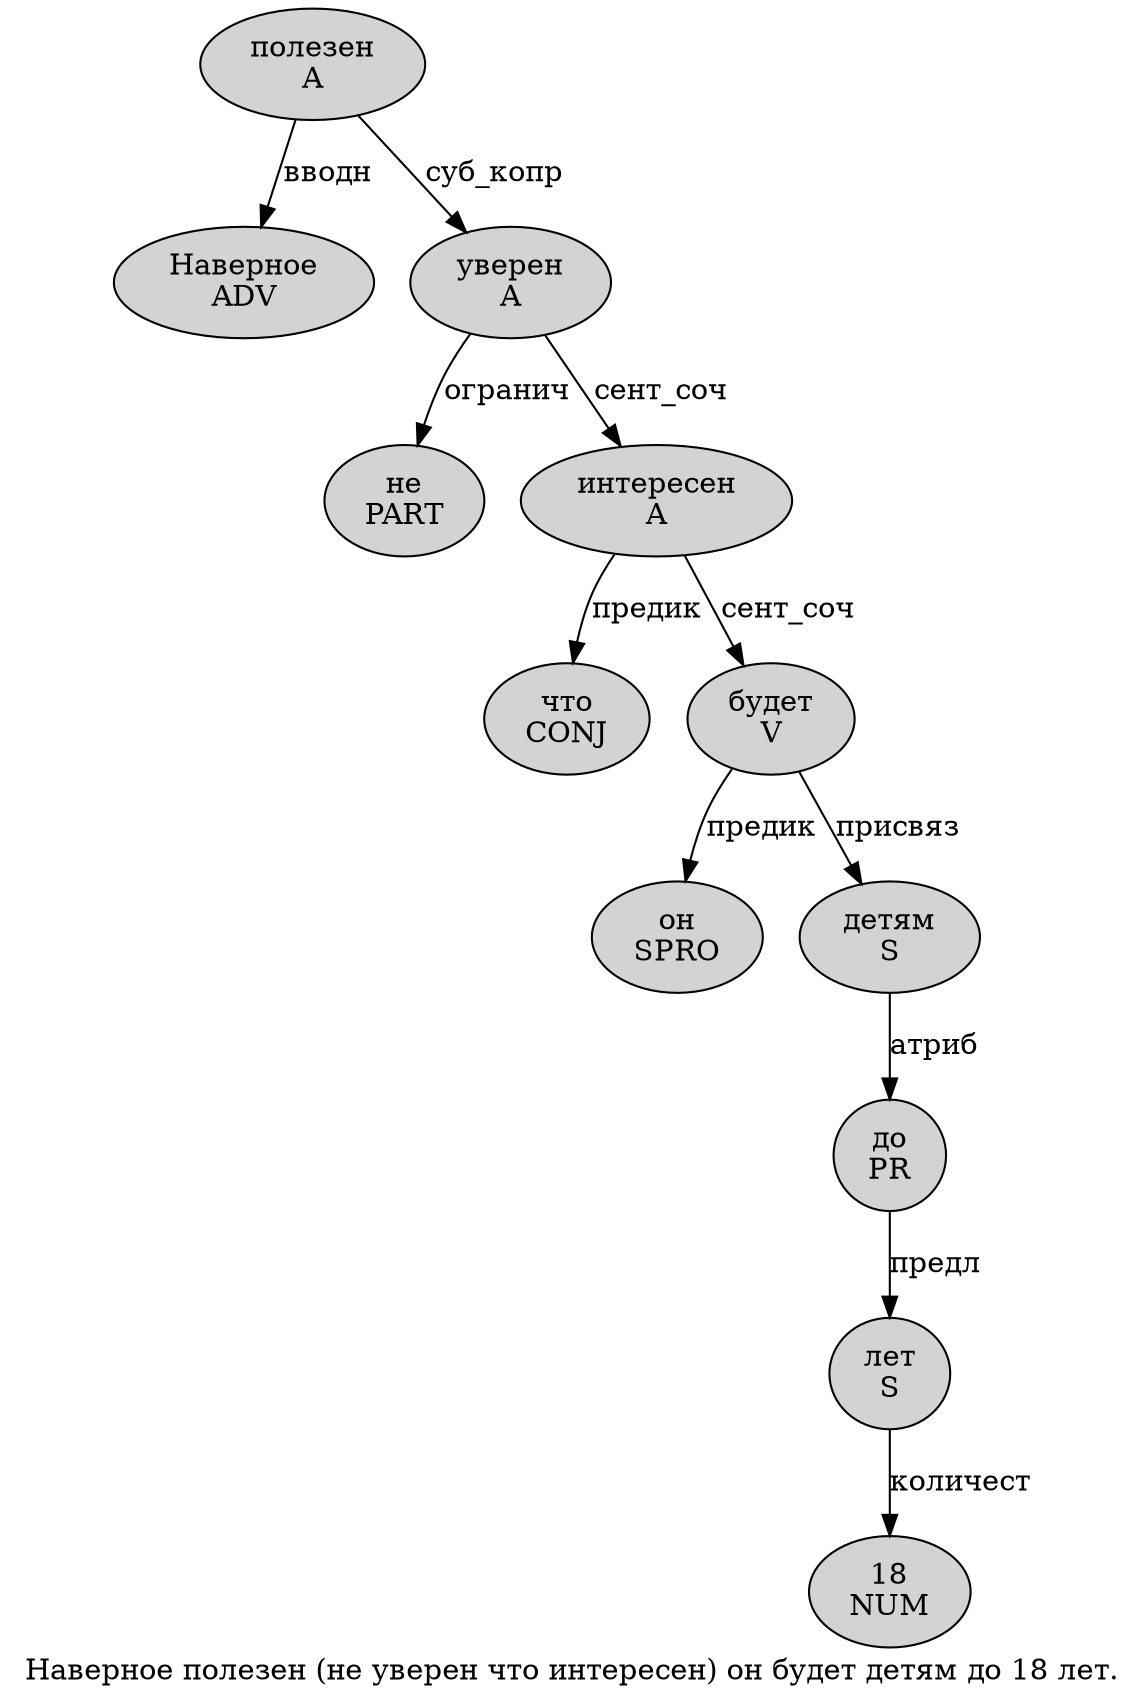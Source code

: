 digraph SENTENCE_3523 {
	graph [label="Наверное полезен (не уверен что интересен) он будет детям до 18 лет."]
	node [style=filled]
		0 [label="Наверное
ADV" color="" fillcolor=lightgray penwidth=1 shape=ellipse]
		1 [label="полезен
A" color="" fillcolor=lightgray penwidth=1 shape=ellipse]
		3 [label="не
PART" color="" fillcolor=lightgray penwidth=1 shape=ellipse]
		4 [label="уверен
A" color="" fillcolor=lightgray penwidth=1 shape=ellipse]
		5 [label="что
CONJ" color="" fillcolor=lightgray penwidth=1 shape=ellipse]
		6 [label="интересен
A" color="" fillcolor=lightgray penwidth=1 shape=ellipse]
		8 [label="он
SPRO" color="" fillcolor=lightgray penwidth=1 shape=ellipse]
		9 [label="будет
V" color="" fillcolor=lightgray penwidth=1 shape=ellipse]
		10 [label="детям
S" color="" fillcolor=lightgray penwidth=1 shape=ellipse]
		11 [label="до
PR" color="" fillcolor=lightgray penwidth=1 shape=ellipse]
		12 [label="18
NUM" color="" fillcolor=lightgray penwidth=1 shape=ellipse]
		13 [label="лет
S" color="" fillcolor=lightgray penwidth=1 shape=ellipse]
			10 -> 11 [label="атриб"]
			6 -> 5 [label="предик"]
			6 -> 9 [label="сент_соч"]
			4 -> 3 [label="огранич"]
			4 -> 6 [label="сент_соч"]
			11 -> 13 [label="предл"]
			9 -> 8 [label="предик"]
			9 -> 10 [label="присвяз"]
			1 -> 0 [label="вводн"]
			1 -> 4 [label="суб_копр"]
			13 -> 12 [label="количест"]
}